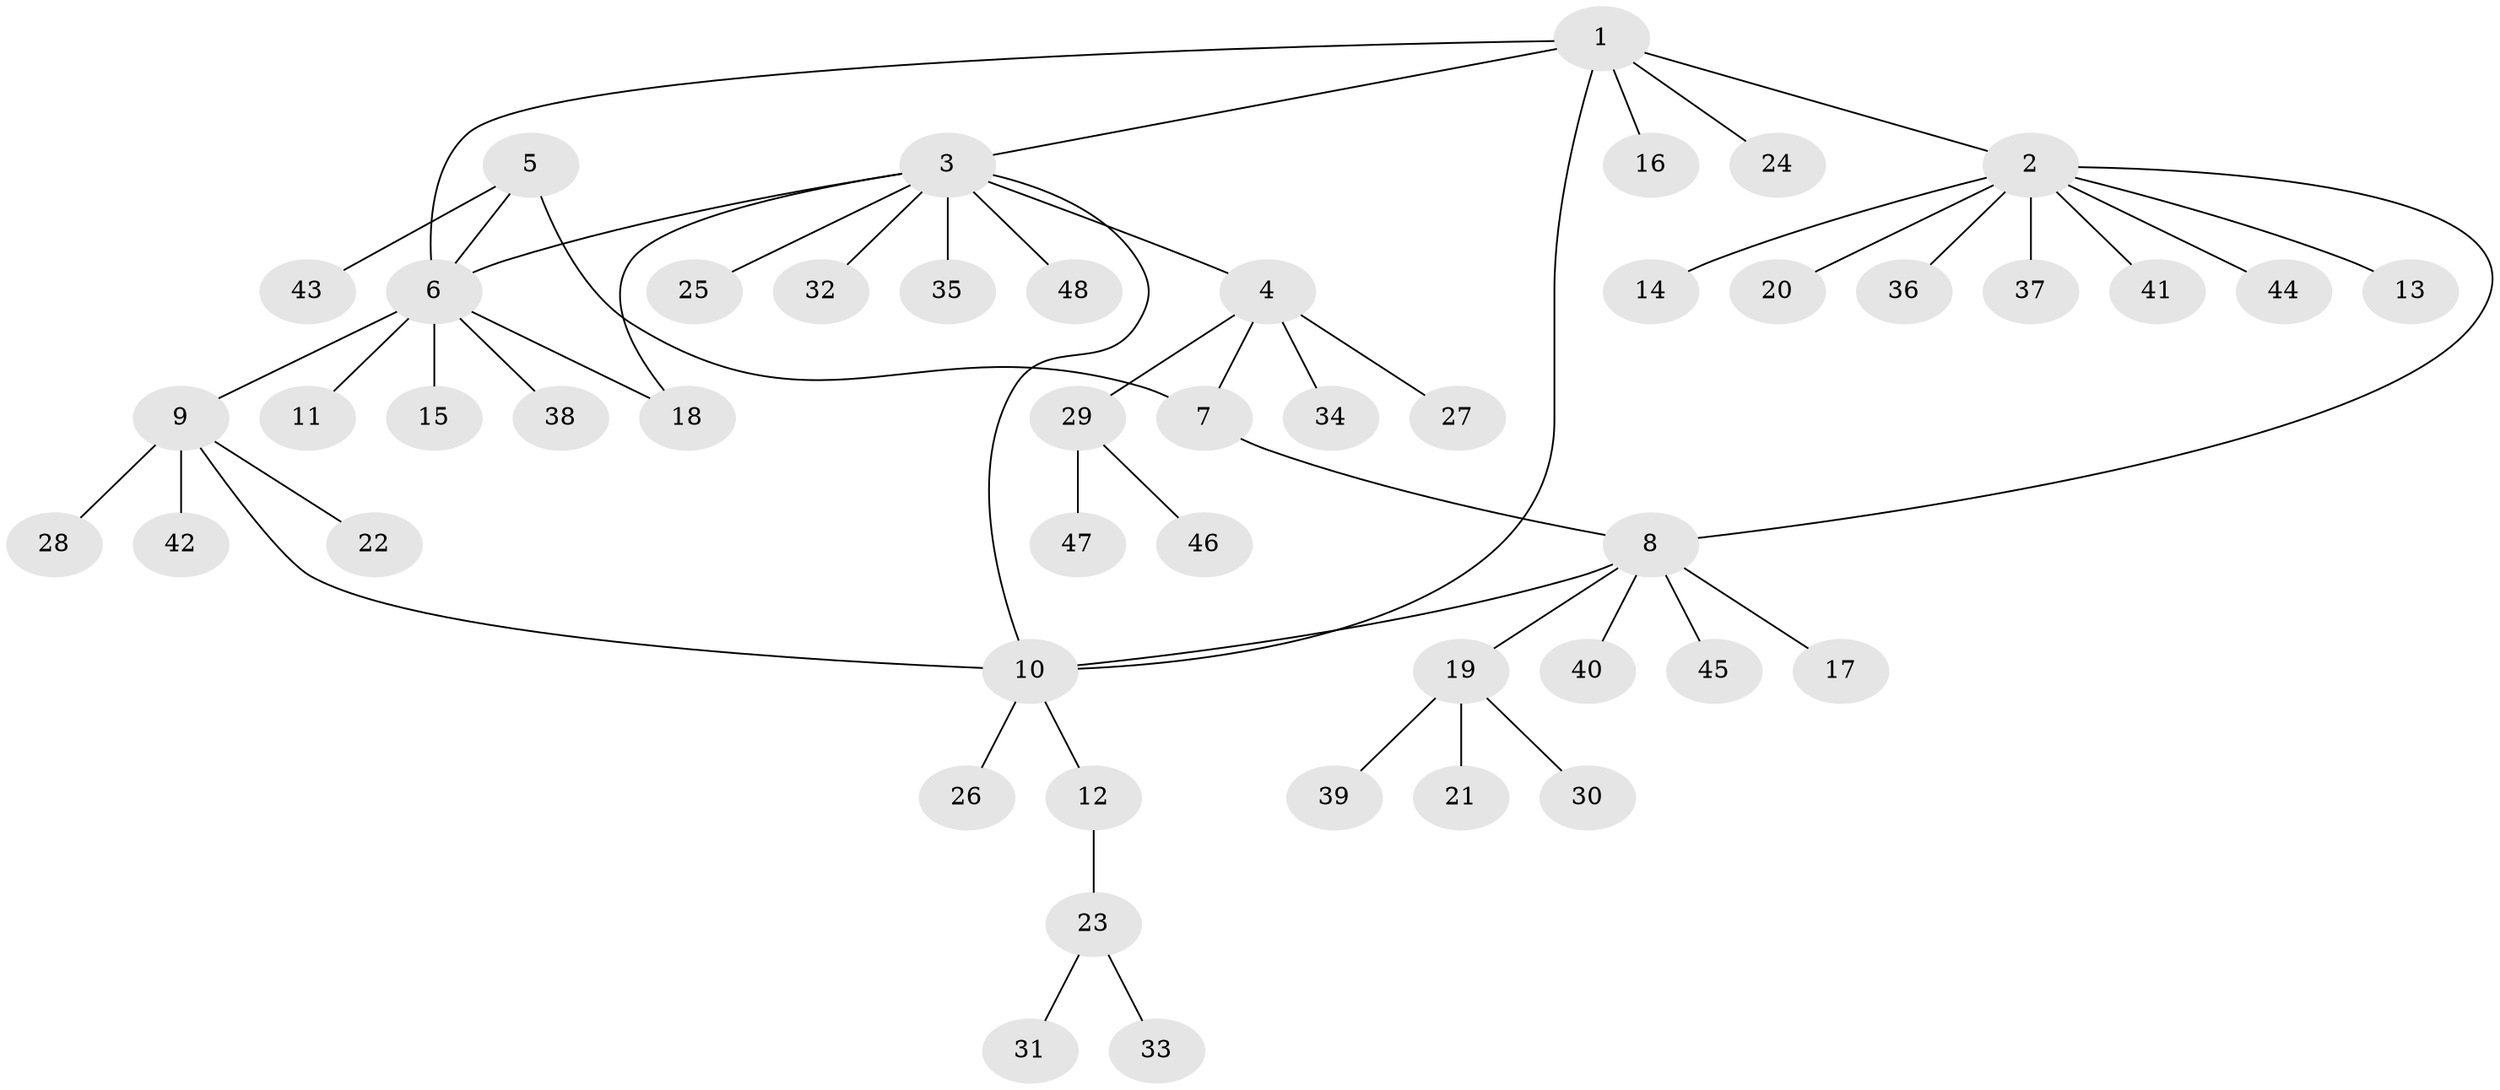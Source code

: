 // Generated by graph-tools (version 1.1) at 2025/02/03/09/25 03:02:38]
// undirected, 48 vertices, 54 edges
graph export_dot {
graph [start="1"]
  node [color=gray90,style=filled];
  1;
  2;
  3;
  4;
  5;
  6;
  7;
  8;
  9;
  10;
  11;
  12;
  13;
  14;
  15;
  16;
  17;
  18;
  19;
  20;
  21;
  22;
  23;
  24;
  25;
  26;
  27;
  28;
  29;
  30;
  31;
  32;
  33;
  34;
  35;
  36;
  37;
  38;
  39;
  40;
  41;
  42;
  43;
  44;
  45;
  46;
  47;
  48;
  1 -- 2;
  1 -- 3;
  1 -- 6;
  1 -- 10;
  1 -- 16;
  1 -- 24;
  2 -- 8;
  2 -- 13;
  2 -- 14;
  2 -- 20;
  2 -- 36;
  2 -- 37;
  2 -- 41;
  2 -- 44;
  3 -- 4;
  3 -- 6;
  3 -- 10;
  3 -- 18;
  3 -- 25;
  3 -- 32;
  3 -- 35;
  3 -- 48;
  4 -- 7;
  4 -- 27;
  4 -- 29;
  4 -- 34;
  5 -- 6;
  5 -- 7;
  5 -- 43;
  6 -- 9;
  6 -- 11;
  6 -- 15;
  6 -- 18;
  6 -- 38;
  7 -- 8;
  8 -- 10;
  8 -- 17;
  8 -- 19;
  8 -- 40;
  8 -- 45;
  9 -- 10;
  9 -- 22;
  9 -- 28;
  9 -- 42;
  10 -- 12;
  10 -- 26;
  12 -- 23;
  19 -- 21;
  19 -- 30;
  19 -- 39;
  23 -- 31;
  23 -- 33;
  29 -- 46;
  29 -- 47;
}
